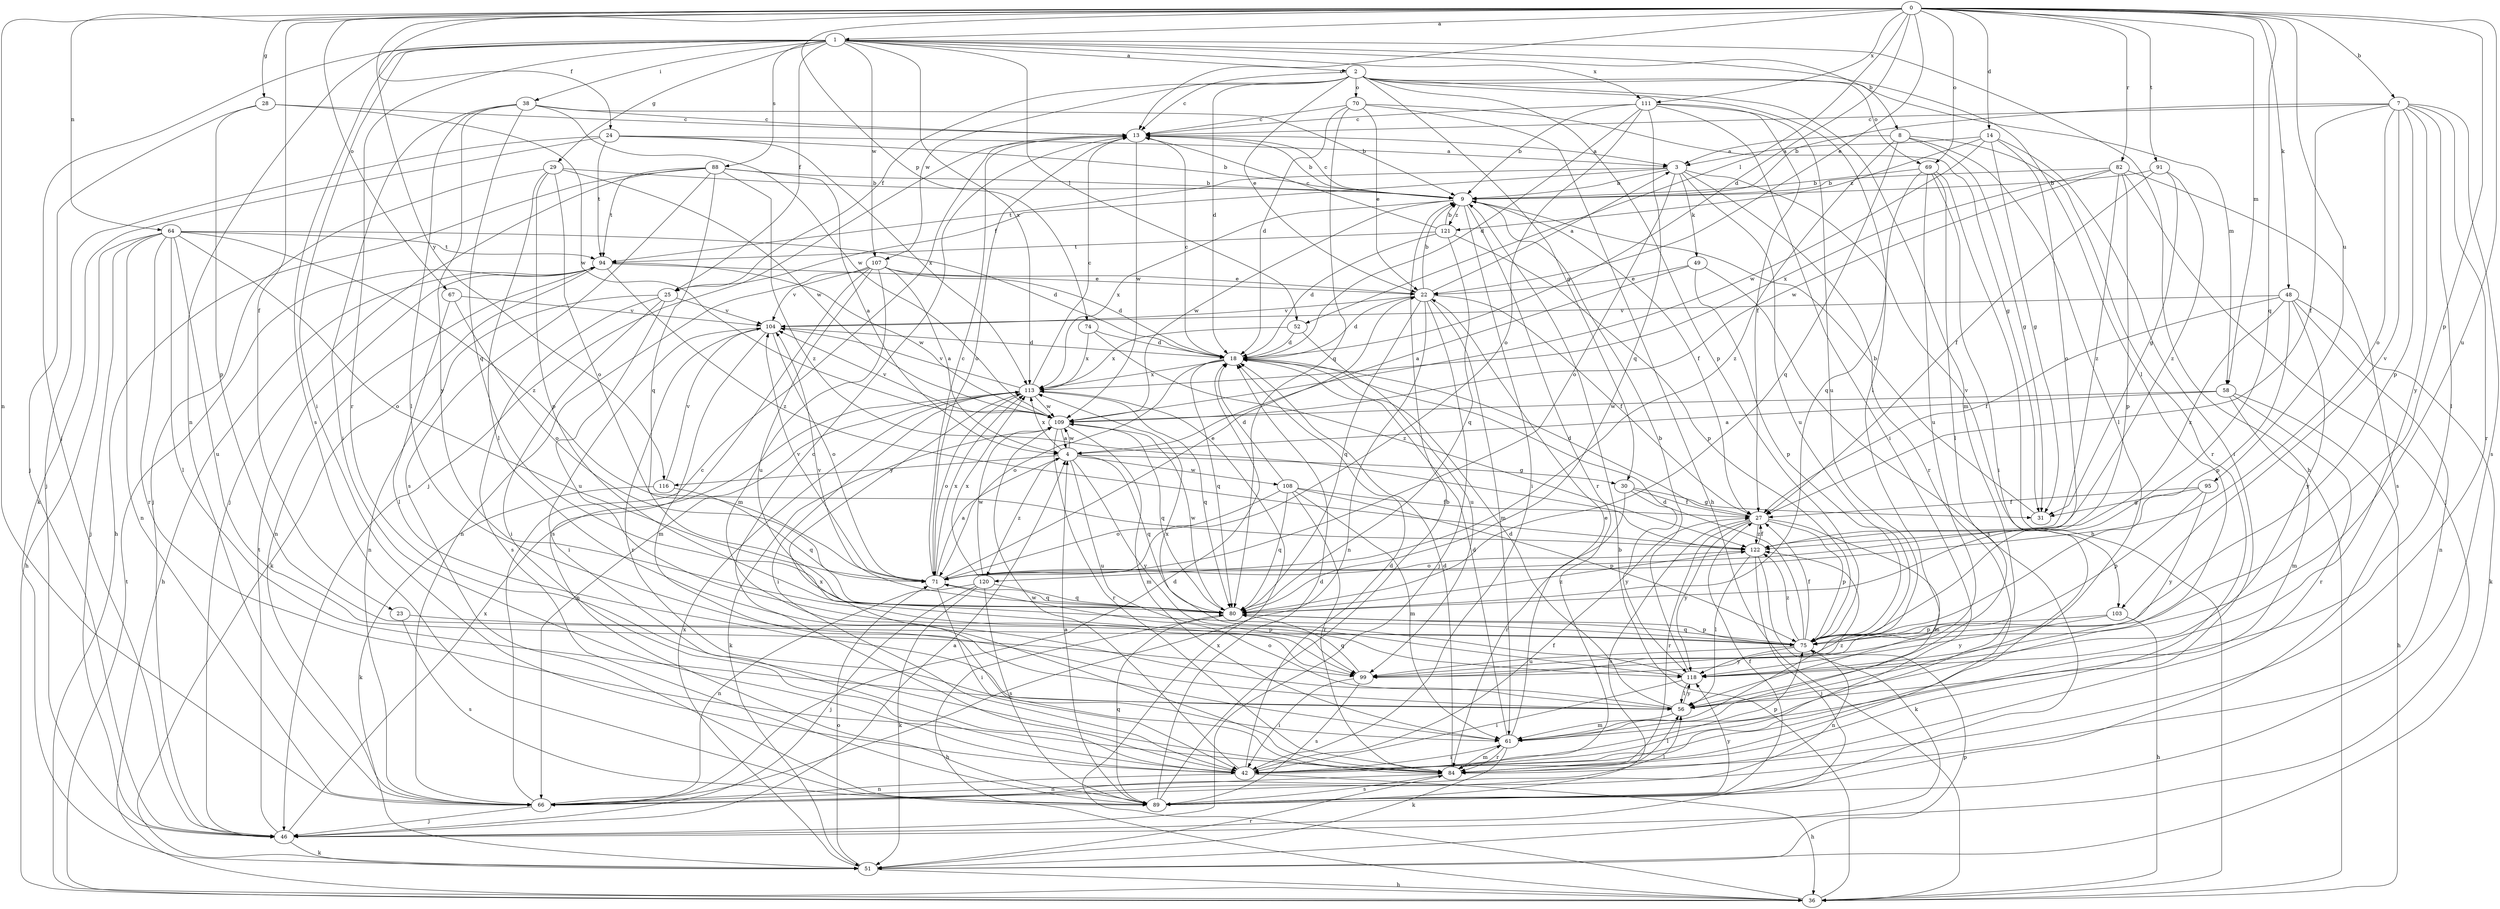 strict digraph  {
0;
1;
2;
3;
4;
7;
8;
9;
13;
14;
18;
22;
23;
24;
25;
27;
28;
29;
30;
31;
36;
38;
42;
46;
48;
49;
51;
52;
56;
58;
61;
64;
66;
67;
69;
70;
71;
74;
75;
80;
82;
84;
88;
89;
91;
94;
95;
99;
103;
104;
107;
108;
109;
111;
113;
116;
118;
120;
121;
122;
0 -> 1  [label=a];
0 -> 7  [label=b];
0 -> 13  [label=c];
0 -> 14  [label=d];
0 -> 18  [label=d];
0 -> 22  [label=e];
0 -> 23  [label=f];
0 -> 24  [label=f];
0 -> 28  [label=g];
0 -> 48  [label=k];
0 -> 52  [label=l];
0 -> 58  [label=m];
0 -> 64  [label=n];
0 -> 66  [label=n];
0 -> 67  [label=o];
0 -> 69  [label=o];
0 -> 74  [label=p];
0 -> 75  [label=p];
0 -> 80  [label=q];
0 -> 82  [label=r];
0 -> 91  [label=t];
0 -> 95  [label=u];
0 -> 99  [label=u];
0 -> 111  [label=x];
0 -> 116  [label=y];
1 -> 2  [label=a];
1 -> 8  [label=b];
1 -> 25  [label=f];
1 -> 29  [label=g];
1 -> 36  [label=h];
1 -> 38  [label=i];
1 -> 42  [label=i];
1 -> 46  [label=j];
1 -> 52  [label=l];
1 -> 56  [label=l];
1 -> 66  [label=n];
1 -> 84  [label=r];
1 -> 88  [label=s];
1 -> 89  [label=s];
1 -> 107  [label=w];
1 -> 111  [label=x];
1 -> 113  [label=x];
2 -> 13  [label=c];
2 -> 18  [label=d];
2 -> 22  [label=e];
2 -> 25  [label=f];
2 -> 30  [label=g];
2 -> 56  [label=l];
2 -> 58  [label=m];
2 -> 61  [label=m];
2 -> 69  [label=o];
2 -> 70  [label=o];
2 -> 75  [label=p];
2 -> 107  [label=w];
3 -> 9  [label=b];
3 -> 25  [label=f];
3 -> 49  [label=k];
3 -> 71  [label=o];
3 -> 84  [label=r];
3 -> 94  [label=t];
3 -> 99  [label=u];
3 -> 103  [label=v];
4 -> 30  [label=g];
4 -> 80  [label=q];
4 -> 99  [label=u];
4 -> 108  [label=w];
4 -> 109  [label=w];
4 -> 113  [label=x];
4 -> 116  [label=y];
4 -> 118  [label=y];
4 -> 120  [label=z];
7 -> 9  [label=b];
7 -> 13  [label=c];
7 -> 27  [label=f];
7 -> 56  [label=l];
7 -> 71  [label=o];
7 -> 75  [label=p];
7 -> 84  [label=r];
7 -> 89  [label=s];
7 -> 103  [label=v];
7 -> 118  [label=y];
8 -> 3  [label=a];
8 -> 31  [label=g];
8 -> 56  [label=l];
8 -> 80  [label=q];
8 -> 84  [label=r];
8 -> 120  [label=z];
9 -> 13  [label=c];
9 -> 27  [label=f];
9 -> 42  [label=i];
9 -> 84  [label=r];
9 -> 109  [label=w];
9 -> 113  [label=x];
9 -> 121  [label=z];
13 -> 3  [label=a];
13 -> 9  [label=b];
13 -> 46  [label=j];
13 -> 71  [label=o];
13 -> 109  [label=w];
14 -> 3  [label=a];
14 -> 31  [label=g];
14 -> 42  [label=i];
14 -> 71  [label=o];
14 -> 109  [label=w];
14 -> 121  [label=z];
18 -> 13  [label=c];
18 -> 71  [label=o];
18 -> 80  [label=q];
18 -> 113  [label=x];
22 -> 3  [label=a];
22 -> 9  [label=b];
22 -> 18  [label=d];
22 -> 27  [label=f];
22 -> 46  [label=j];
22 -> 61  [label=m];
22 -> 66  [label=n];
22 -> 80  [label=q];
22 -> 104  [label=v];
23 -> 75  [label=p];
23 -> 89  [label=s];
24 -> 3  [label=a];
24 -> 9  [label=b];
24 -> 46  [label=j];
24 -> 51  [label=k];
24 -> 94  [label=t];
24 -> 113  [label=x];
25 -> 42  [label=i];
25 -> 66  [label=n];
25 -> 89  [label=s];
25 -> 99  [label=u];
25 -> 104  [label=v];
27 -> 18  [label=d];
27 -> 61  [label=m];
27 -> 75  [label=p];
27 -> 84  [label=r];
27 -> 89  [label=s];
27 -> 118  [label=y];
27 -> 122  [label=z];
28 -> 13  [label=c];
28 -> 46  [label=j];
28 -> 75  [label=p];
28 -> 109  [label=w];
29 -> 9  [label=b];
29 -> 46  [label=j];
29 -> 56  [label=l];
29 -> 71  [label=o];
29 -> 75  [label=p];
29 -> 109  [label=w];
30 -> 27  [label=f];
30 -> 31  [label=g];
30 -> 84  [label=r];
30 -> 118  [label=y];
31 -> 9  [label=b];
36 -> 9  [label=b];
36 -> 94  [label=t];
36 -> 113  [label=x];
38 -> 9  [label=b];
38 -> 13  [label=c];
38 -> 42  [label=i];
38 -> 56  [label=l];
38 -> 80  [label=q];
38 -> 109  [label=w];
38 -> 118  [label=y];
42 -> 13  [label=c];
42 -> 18  [label=d];
42 -> 27  [label=f];
42 -> 36  [label=h];
42 -> 66  [label=n];
42 -> 75  [label=p];
42 -> 109  [label=w];
46 -> 4  [label=a];
46 -> 51  [label=k];
46 -> 94  [label=t];
46 -> 113  [label=x];
48 -> 27  [label=f];
48 -> 51  [label=k];
48 -> 66  [label=n];
48 -> 75  [label=p];
48 -> 104  [label=v];
48 -> 118  [label=y];
48 -> 122  [label=z];
49 -> 4  [label=a];
49 -> 22  [label=e];
49 -> 75  [label=p];
49 -> 89  [label=s];
51 -> 36  [label=h];
51 -> 71  [label=o];
51 -> 75  [label=p];
51 -> 84  [label=r];
51 -> 113  [label=x];
52 -> 18  [label=d];
52 -> 99  [label=u];
52 -> 113  [label=x];
56 -> 18  [label=d];
56 -> 61  [label=m];
56 -> 71  [label=o];
56 -> 118  [label=y];
58 -> 4  [label=a];
58 -> 36  [label=h];
58 -> 61  [label=m];
58 -> 84  [label=r];
58 -> 109  [label=w];
61 -> 18  [label=d];
61 -> 22  [label=e];
61 -> 42  [label=i];
61 -> 51  [label=k];
61 -> 84  [label=r];
61 -> 122  [label=z];
64 -> 18  [label=d];
64 -> 36  [label=h];
64 -> 46  [label=j];
64 -> 56  [label=l];
64 -> 66  [label=n];
64 -> 71  [label=o];
64 -> 84  [label=r];
64 -> 94  [label=t];
64 -> 99  [label=u];
64 -> 122  [label=z];
66 -> 13  [label=c];
66 -> 18  [label=d];
66 -> 46  [label=j];
66 -> 56  [label=l];
67 -> 56  [label=l];
67 -> 71  [label=o];
67 -> 104  [label=v];
69 -> 9  [label=b];
69 -> 36  [label=h];
69 -> 42  [label=i];
69 -> 56  [label=l];
69 -> 80  [label=q];
69 -> 99  [label=u];
70 -> 13  [label=c];
70 -> 18  [label=d];
70 -> 22  [label=e];
70 -> 31  [label=g];
70 -> 36  [label=h];
70 -> 80  [label=q];
71 -> 4  [label=a];
71 -> 13  [label=c];
71 -> 22  [label=e];
71 -> 42  [label=i];
71 -> 80  [label=q];
71 -> 104  [label=v];
71 -> 113  [label=x];
74 -> 18  [label=d];
74 -> 113  [label=x];
74 -> 122  [label=z];
75 -> 18  [label=d];
75 -> 27  [label=f];
75 -> 66  [label=n];
75 -> 80  [label=q];
75 -> 99  [label=u];
75 -> 118  [label=y];
75 -> 122  [label=z];
80 -> 36  [label=h];
80 -> 75  [label=p];
80 -> 104  [label=v];
80 -> 109  [label=w];
80 -> 122  [label=z];
82 -> 9  [label=b];
82 -> 46  [label=j];
82 -> 75  [label=p];
82 -> 89  [label=s];
82 -> 109  [label=w];
82 -> 113  [label=x];
82 -> 122  [label=z];
84 -> 18  [label=d];
84 -> 56  [label=l];
84 -> 61  [label=m];
84 -> 66  [label=n];
84 -> 89  [label=s];
84 -> 113  [label=x];
88 -> 4  [label=a];
88 -> 9  [label=b];
88 -> 36  [label=h];
88 -> 46  [label=j];
88 -> 80  [label=q];
88 -> 89  [label=s];
88 -> 94  [label=t];
88 -> 122  [label=z];
89 -> 4  [label=a];
89 -> 9  [label=b];
89 -> 18  [label=d];
89 -> 27  [label=f];
89 -> 80  [label=q];
89 -> 118  [label=y];
91 -> 9  [label=b];
91 -> 27  [label=f];
91 -> 31  [label=g];
91 -> 122  [label=z];
94 -> 22  [label=e];
94 -> 36  [label=h];
94 -> 51  [label=k];
94 -> 66  [label=n];
94 -> 109  [label=w];
94 -> 122  [label=z];
95 -> 27  [label=f];
95 -> 31  [label=g];
95 -> 75  [label=p];
95 -> 118  [label=y];
99 -> 42  [label=i];
99 -> 80  [label=q];
99 -> 89  [label=s];
103 -> 36  [label=h];
103 -> 75  [label=p];
103 -> 118  [label=y];
104 -> 18  [label=d];
104 -> 42  [label=i];
104 -> 61  [label=m];
104 -> 71  [label=o];
104 -> 84  [label=r];
107 -> 4  [label=a];
107 -> 18  [label=d];
107 -> 22  [label=e];
107 -> 61  [label=m];
107 -> 66  [label=n];
107 -> 89  [label=s];
107 -> 99  [label=u];
107 -> 104  [label=v];
108 -> 18  [label=d];
108 -> 27  [label=f];
108 -> 61  [label=m];
108 -> 71  [label=o];
108 -> 75  [label=p];
108 -> 80  [label=q];
108 -> 84  [label=r];
109 -> 4  [label=a];
109 -> 51  [label=k];
109 -> 61  [label=m];
109 -> 80  [label=q];
109 -> 84  [label=r];
109 -> 104  [label=v];
111 -> 9  [label=b];
111 -> 13  [label=c];
111 -> 18  [label=d];
111 -> 27  [label=f];
111 -> 42  [label=i];
111 -> 71  [label=o];
111 -> 80  [label=q];
111 -> 99  [label=u];
113 -> 13  [label=c];
113 -> 42  [label=i];
113 -> 66  [label=n];
113 -> 71  [label=o];
113 -> 80  [label=q];
113 -> 104  [label=v];
113 -> 109  [label=w];
116 -> 51  [label=k];
116 -> 80  [label=q];
116 -> 104  [label=v];
118 -> 9  [label=b];
118 -> 42  [label=i];
118 -> 56  [label=l];
118 -> 113  [label=x];
120 -> 46  [label=j];
120 -> 51  [label=k];
120 -> 66  [label=n];
120 -> 80  [label=q];
120 -> 89  [label=s];
120 -> 109  [label=w];
120 -> 113  [label=x];
121 -> 9  [label=b];
121 -> 13  [label=c];
121 -> 18  [label=d];
121 -> 75  [label=p];
121 -> 80  [label=q];
121 -> 94  [label=t];
122 -> 27  [label=f];
122 -> 46  [label=j];
122 -> 51  [label=k];
122 -> 56  [label=l];
122 -> 71  [label=o];
}
